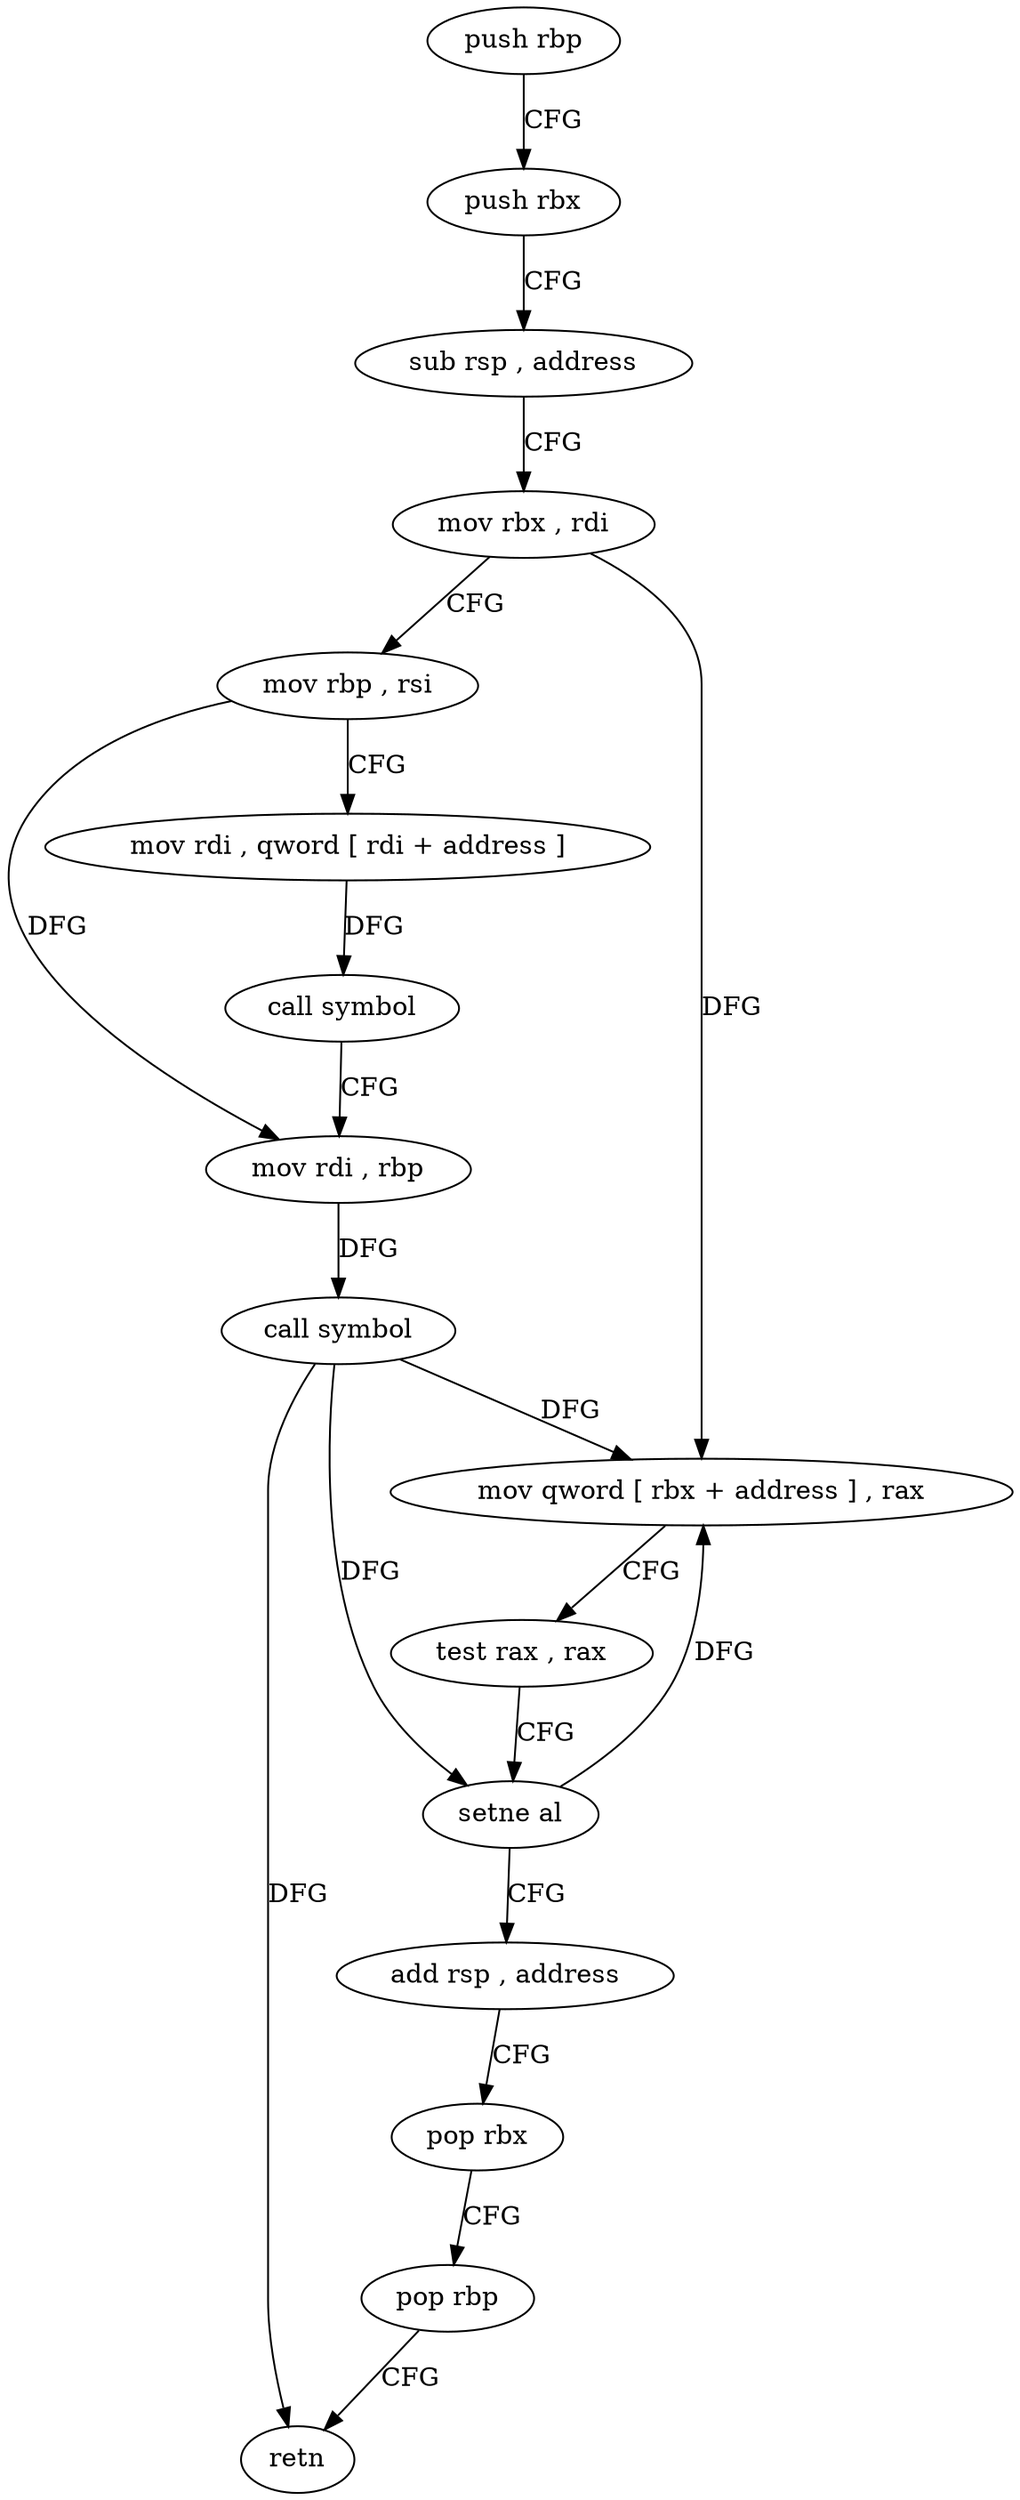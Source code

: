 digraph "func" {
"147614" [label = "push rbp" ]
"147615" [label = "push rbx" ]
"147616" [label = "sub rsp , address" ]
"147620" [label = "mov rbx , rdi" ]
"147623" [label = "mov rbp , rsi" ]
"147626" [label = "mov rdi , qword [ rdi + address ]" ]
"147630" [label = "call symbol" ]
"147635" [label = "mov rdi , rbp" ]
"147638" [label = "call symbol" ]
"147643" [label = "mov qword [ rbx + address ] , rax" ]
"147647" [label = "test rax , rax" ]
"147650" [label = "setne al" ]
"147653" [label = "add rsp , address" ]
"147657" [label = "pop rbx" ]
"147658" [label = "pop rbp" ]
"147659" [label = "retn" ]
"147614" -> "147615" [ label = "CFG" ]
"147615" -> "147616" [ label = "CFG" ]
"147616" -> "147620" [ label = "CFG" ]
"147620" -> "147623" [ label = "CFG" ]
"147620" -> "147643" [ label = "DFG" ]
"147623" -> "147626" [ label = "CFG" ]
"147623" -> "147635" [ label = "DFG" ]
"147626" -> "147630" [ label = "DFG" ]
"147630" -> "147635" [ label = "CFG" ]
"147635" -> "147638" [ label = "DFG" ]
"147638" -> "147643" [ label = "DFG" ]
"147638" -> "147650" [ label = "DFG" ]
"147638" -> "147659" [ label = "DFG" ]
"147643" -> "147647" [ label = "CFG" ]
"147647" -> "147650" [ label = "CFG" ]
"147650" -> "147653" [ label = "CFG" ]
"147650" -> "147643" [ label = "DFG" ]
"147653" -> "147657" [ label = "CFG" ]
"147657" -> "147658" [ label = "CFG" ]
"147658" -> "147659" [ label = "CFG" ]
}
